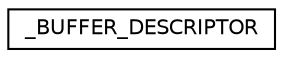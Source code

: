 digraph "Graphical Class Hierarchy"
{
  edge [fontname="Helvetica",fontsize="10",labelfontname="Helvetica",labelfontsize="10"];
  node [fontname="Helvetica",fontsize="10",shape=record];
  rankdir="LR";
  Node1 [label="_BUFFER_DESCRIPTOR",height=0.2,width=0.4,color="black", fillcolor="white", style="filled",URL="$union___b_u_f_f_e_r___d_e_s_c_r_i_p_t_o_r.html"];
}
